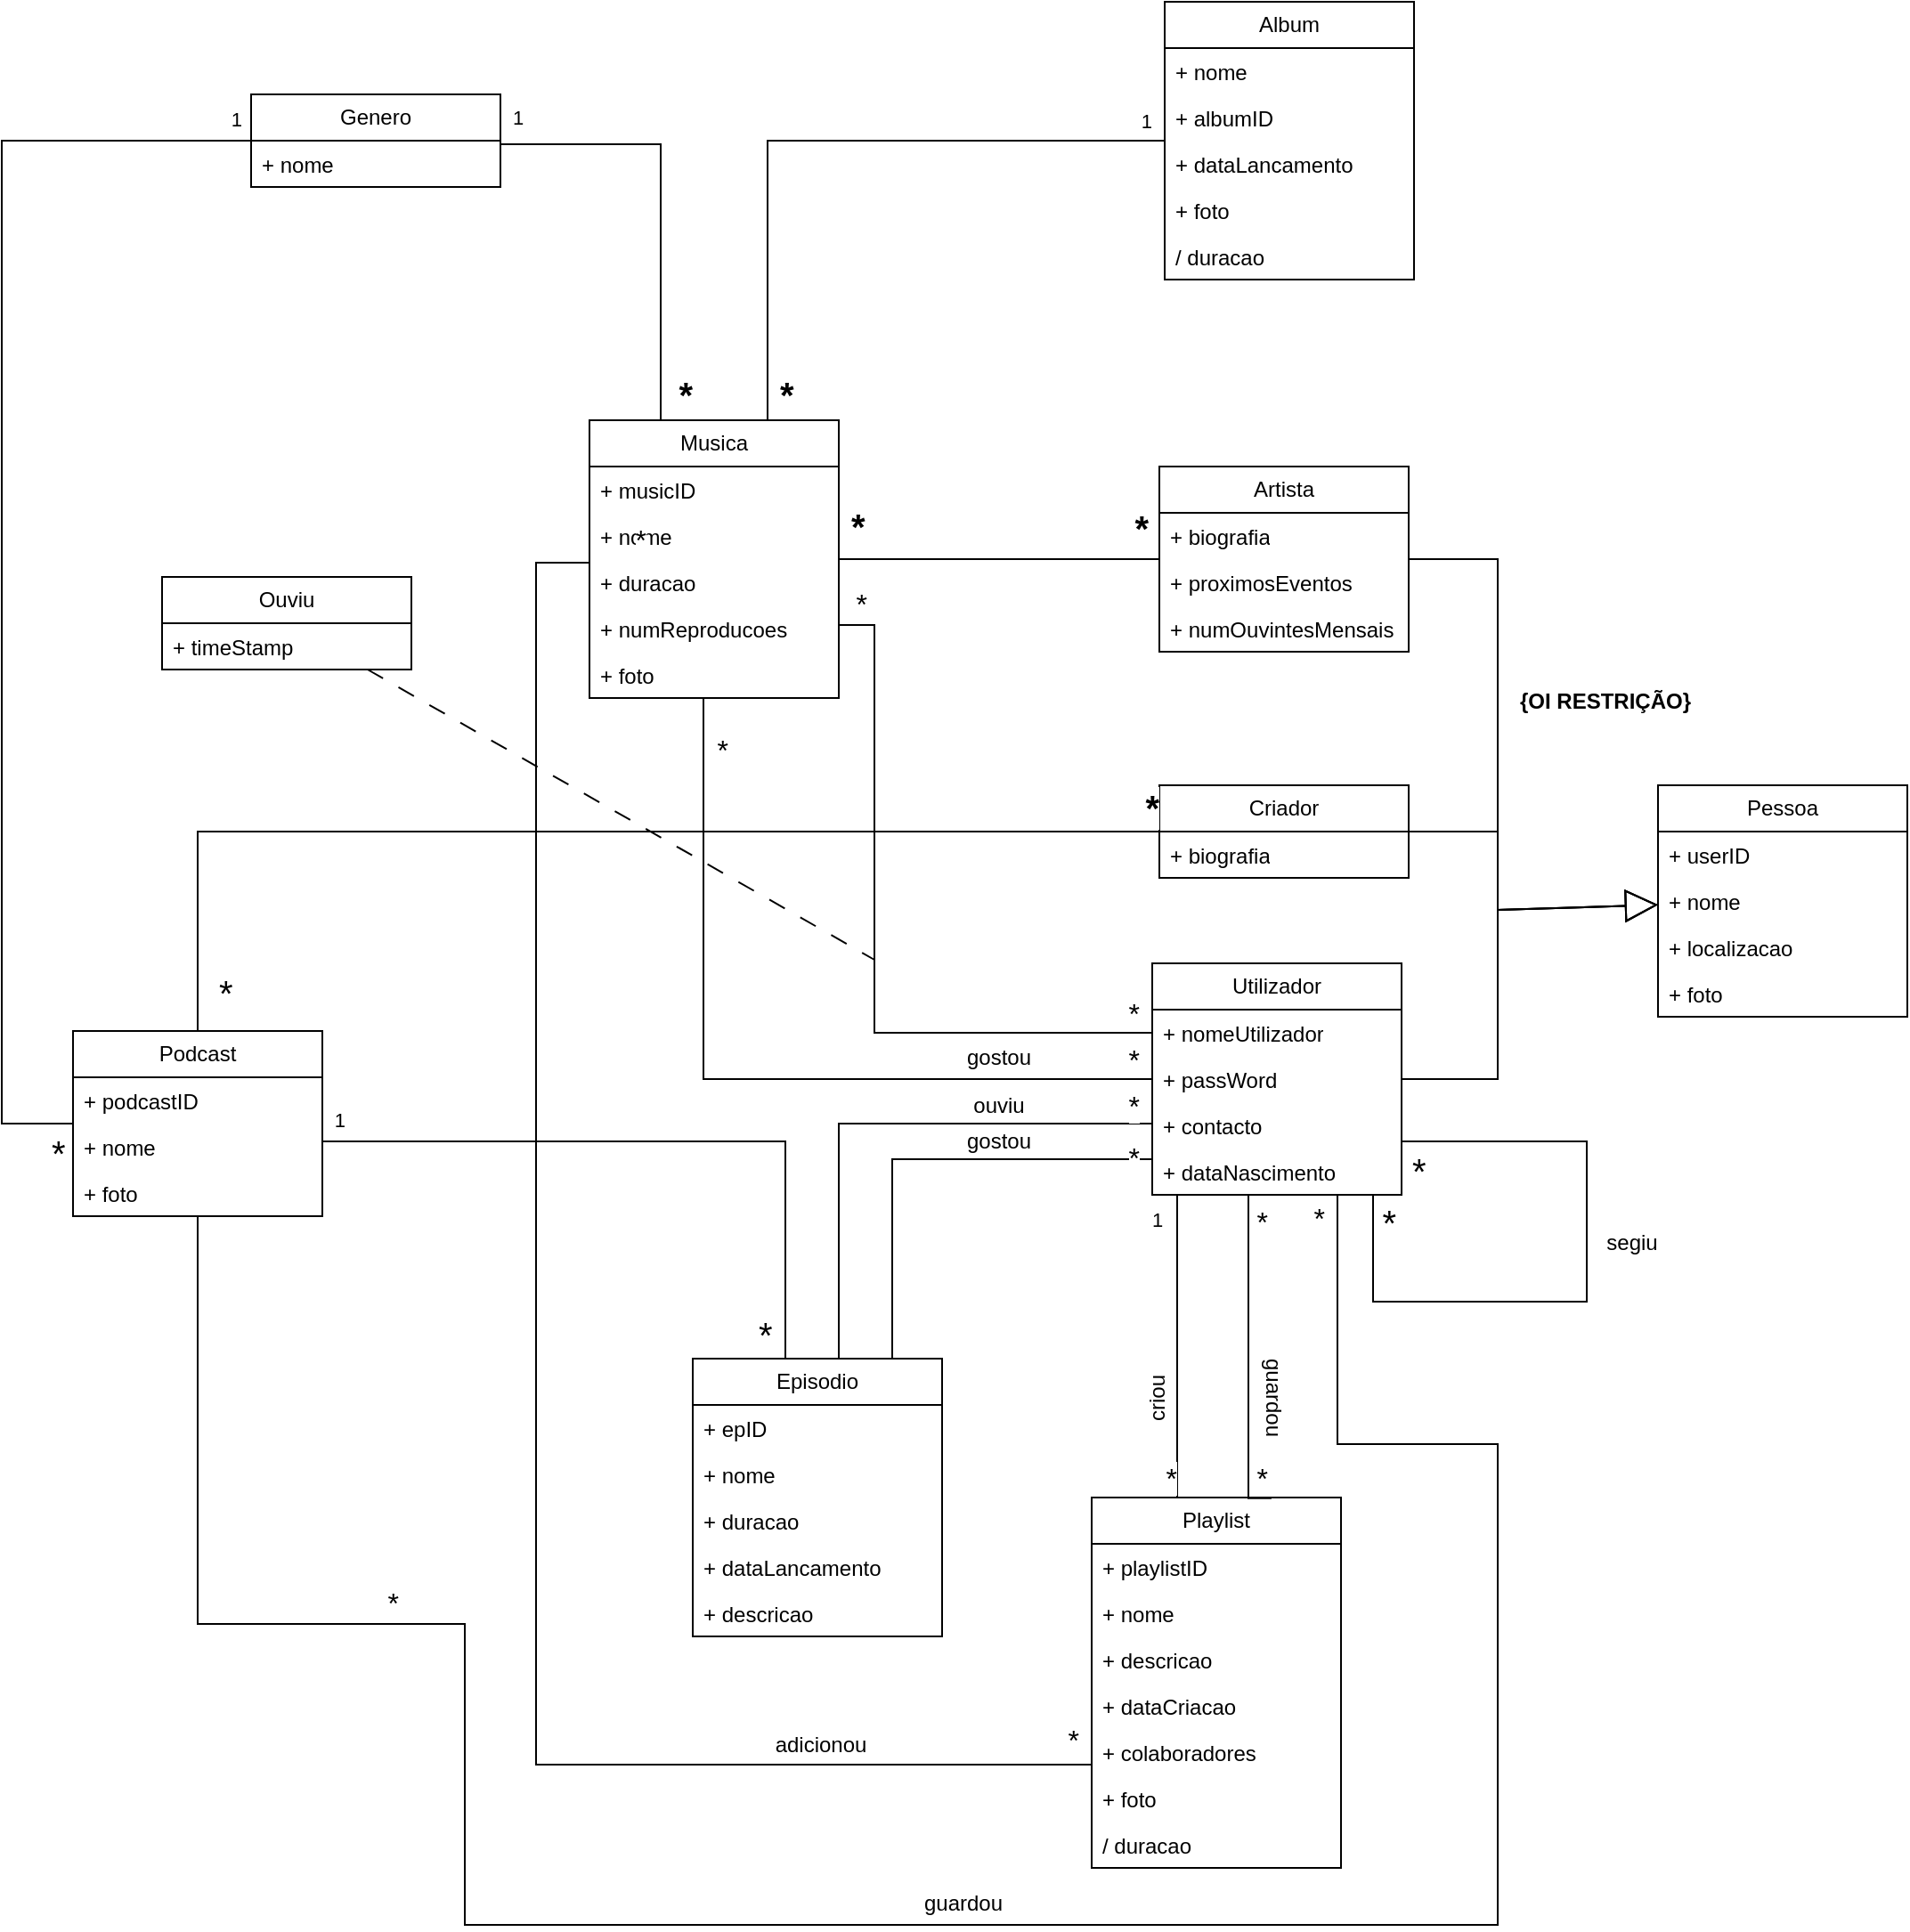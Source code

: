 <mxfile version="24.7.17">
  <diagram name="Page-1" id="JNxZQq6QSESMFC3WA3kJ">
    <mxGraphModel dx="2375" dy="2108" grid="1" gridSize="10" guides="1" tooltips="1" connect="1" arrows="1" fold="1" page="1" pageScale="1" pageWidth="850" pageHeight="1100" math="0" shadow="0">
      <root>
        <mxCell id="0" />
        <mxCell id="1" parent="0" />
        <mxCell id="OnMlO-O9Yx9e1WYlPsAH-1" value="Pessoa" style="swimlane;fontStyle=0;childLayout=stackLayout;horizontal=1;startSize=26;fillColor=none;horizontalStack=0;resizeParent=1;resizeParentMax=0;resizeLast=0;collapsible=1;marginBottom=0;whiteSpace=wrap;html=1;" parent="1" vertex="1">
          <mxGeometry x="190" y="360" width="140" height="130" as="geometry">
            <mxRectangle x="80" y="80" width="90" height="30" as="alternateBounds" />
          </mxGeometry>
        </mxCell>
        <mxCell id="OnMlO-O9Yx9e1WYlPsAH-2" value="+ userID" style="text;strokeColor=none;fillColor=none;align=left;verticalAlign=top;spacingLeft=4;spacingRight=4;overflow=hidden;rotatable=0;points=[[0,0.5],[1,0.5]];portConstraint=eastwest;whiteSpace=wrap;html=1;" parent="OnMlO-O9Yx9e1WYlPsAH-1" vertex="1">
          <mxGeometry y="26" width="140" height="26" as="geometry" />
        </mxCell>
        <mxCell id="OnMlO-O9Yx9e1WYlPsAH-3" value="+ nome" style="text;strokeColor=none;fillColor=none;align=left;verticalAlign=top;spacingLeft=4;spacingRight=4;overflow=hidden;rotatable=0;points=[[0,0.5],[1,0.5]];portConstraint=eastwest;whiteSpace=wrap;html=1;" parent="OnMlO-O9Yx9e1WYlPsAH-1" vertex="1">
          <mxGeometry y="52" width="140" height="26" as="geometry" />
        </mxCell>
        <mxCell id="OnMlO-O9Yx9e1WYlPsAH-4" value="+ localizacao" style="text;strokeColor=none;fillColor=none;align=left;verticalAlign=top;spacingLeft=4;spacingRight=4;overflow=hidden;rotatable=0;points=[[0,0.5],[1,0.5]];portConstraint=eastwest;whiteSpace=wrap;html=1;" parent="OnMlO-O9Yx9e1WYlPsAH-1" vertex="1">
          <mxGeometry y="78" width="140" height="26" as="geometry" />
        </mxCell>
        <mxCell id="F_HFhcNSK4Wd-H_b0RG1-4" value="+ foto" style="text;strokeColor=none;fillColor=none;align=left;verticalAlign=top;spacingLeft=4;spacingRight=4;overflow=hidden;rotatable=0;points=[[0,0.5],[1,0.5]];portConstraint=eastwest;whiteSpace=wrap;html=1;" vertex="1" parent="OnMlO-O9Yx9e1WYlPsAH-1">
          <mxGeometry y="104" width="140" height="26" as="geometry" />
        </mxCell>
        <mxCell id="OnMlO-O9Yx9e1WYlPsAH-7" value="Artista" style="swimlane;fontStyle=0;childLayout=stackLayout;horizontal=1;startSize=26;fillColor=none;horizontalStack=0;resizeParent=1;resizeParentMax=0;resizeLast=0;collapsible=1;marginBottom=0;whiteSpace=wrap;html=1;" parent="1" vertex="1">
          <mxGeometry x="-90" y="181" width="140" height="104" as="geometry" />
        </mxCell>
        <mxCell id="OnMlO-O9Yx9e1WYlPsAH-8" value="+ biografia" style="text;strokeColor=none;fillColor=none;align=left;verticalAlign=top;spacingLeft=4;spacingRight=4;overflow=hidden;rotatable=0;points=[[0,0.5],[1,0.5]];portConstraint=eastwest;whiteSpace=wrap;html=1;" parent="OnMlO-O9Yx9e1WYlPsAH-7" vertex="1">
          <mxGeometry y="26" width="140" height="26" as="geometry" />
        </mxCell>
        <mxCell id="F_HFhcNSK4Wd-H_b0RG1-16" value="+ proximosEventos" style="text;strokeColor=none;fillColor=none;align=left;verticalAlign=top;spacingLeft=4;spacingRight=4;overflow=hidden;rotatable=0;points=[[0,0.5],[1,0.5]];portConstraint=eastwest;whiteSpace=wrap;html=1;" vertex="1" parent="OnMlO-O9Yx9e1WYlPsAH-7">
          <mxGeometry y="52" width="140" height="26" as="geometry" />
        </mxCell>
        <mxCell id="OnMlO-O9Yx9e1WYlPsAH-9" value="+ numOuvintesMensais" style="text;strokeColor=none;fillColor=none;align=left;verticalAlign=top;spacingLeft=4;spacingRight=4;overflow=hidden;rotatable=0;points=[[0,0.5],[1,0.5]];portConstraint=eastwest;whiteSpace=wrap;html=1;" parent="OnMlO-O9Yx9e1WYlPsAH-7" vertex="1">
          <mxGeometry y="78" width="140" height="26" as="geometry" />
        </mxCell>
        <mxCell id="OnMlO-O9Yx9e1WYlPsAH-11" value="Utilizador" style="swimlane;fontStyle=0;childLayout=stackLayout;horizontal=1;startSize=26;fillColor=none;horizontalStack=0;resizeParent=1;resizeParentMax=0;resizeLast=0;collapsible=1;marginBottom=0;whiteSpace=wrap;html=1;" parent="1" vertex="1">
          <mxGeometry x="-94" y="460" width="140" height="130" as="geometry" />
        </mxCell>
        <mxCell id="OnMlO-O9Yx9e1WYlPsAH-12" value="+ nomeUtilizador" style="text;strokeColor=none;fillColor=none;align=left;verticalAlign=top;spacingLeft=4;spacingRight=4;overflow=hidden;rotatable=0;points=[[0,0.5],[1,0.5]];portConstraint=eastwest;whiteSpace=wrap;html=1;" parent="OnMlO-O9Yx9e1WYlPsAH-11" vertex="1">
          <mxGeometry y="26" width="140" height="26" as="geometry" />
        </mxCell>
        <mxCell id="OnMlO-O9Yx9e1WYlPsAH-13" value="+ passWord" style="text;strokeColor=none;fillColor=none;align=left;verticalAlign=top;spacingLeft=4;spacingRight=4;overflow=hidden;rotatable=0;points=[[0,0.5],[1,0.5]];portConstraint=eastwest;whiteSpace=wrap;html=1;" parent="OnMlO-O9Yx9e1WYlPsAH-11" vertex="1">
          <mxGeometry y="52" width="140" height="26" as="geometry" />
        </mxCell>
        <mxCell id="OnMlO-O9Yx9e1WYlPsAH-14" value="+ contacto" style="text;strokeColor=none;fillColor=none;align=left;verticalAlign=top;spacingLeft=4;spacingRight=4;overflow=hidden;rotatable=0;points=[[0,0.5],[1,0.5]];portConstraint=eastwest;whiteSpace=wrap;html=1;" parent="OnMlO-O9Yx9e1WYlPsAH-11" vertex="1">
          <mxGeometry y="78" width="140" height="26" as="geometry" />
        </mxCell>
        <mxCell id="OnMlO-O9Yx9e1WYlPsAH-15" value="+ dataNascimento" style="text;strokeColor=none;fillColor=none;align=left;verticalAlign=top;spacingLeft=4;spacingRight=4;overflow=hidden;rotatable=0;points=[[0,0.5],[1,0.5]];portConstraint=eastwest;whiteSpace=wrap;html=1;" parent="OnMlO-O9Yx9e1WYlPsAH-11" vertex="1">
          <mxGeometry y="104" width="140" height="26" as="geometry" />
        </mxCell>
        <mxCell id="OnMlO-O9Yx9e1WYlPsAH-23" value="" style="endArrow=block;endSize=16;endFill=0;html=1;rounded=0;" parent="1" source="OnMlO-O9Yx9e1WYlPsAH-7" target="OnMlO-O9Yx9e1WYlPsAH-1" edge="1">
          <mxGeometry width="160" relative="1" as="geometry">
            <mxPoint x="60" y="580" as="sourcePoint" />
            <mxPoint x="220" y="580" as="targetPoint" />
            <Array as="points">
              <mxPoint x="100" y="233" />
              <mxPoint x="100" y="430" />
            </Array>
          </mxGeometry>
        </mxCell>
        <mxCell id="OnMlO-O9Yx9e1WYlPsAH-24" value="" style="endArrow=block;endSize=16;endFill=0;html=1;rounded=0;" parent="1" source="OnMlO-O9Yx9e1WYlPsAH-11" target="OnMlO-O9Yx9e1WYlPsAH-1" edge="1">
          <mxGeometry width="160" relative="1" as="geometry">
            <mxPoint x="60" y="369" as="sourcePoint" />
            <mxPoint x="160" y="610" as="targetPoint" />
            <Array as="points">
              <mxPoint x="100" y="525" />
              <mxPoint x="100" y="430" />
            </Array>
          </mxGeometry>
        </mxCell>
        <mxCell id="OnMlO-O9Yx9e1WYlPsAH-48" value="Musica" style="swimlane;fontStyle=0;childLayout=stackLayout;horizontal=1;startSize=26;fillColor=none;horizontalStack=0;resizeParent=1;resizeParentMax=0;resizeLast=0;collapsible=1;marginBottom=0;whiteSpace=wrap;html=1;" parent="1" vertex="1">
          <mxGeometry x="-410" y="155" width="140" height="156" as="geometry" />
        </mxCell>
        <mxCell id="OnMlO-O9Yx9e1WYlPsAH-49" value="+ musicID" style="text;strokeColor=none;fillColor=none;align=left;verticalAlign=top;spacingLeft=4;spacingRight=4;overflow=hidden;rotatable=0;points=[[0,0.5],[1,0.5]];portConstraint=eastwest;whiteSpace=wrap;html=1;" parent="OnMlO-O9Yx9e1WYlPsAH-48" vertex="1">
          <mxGeometry y="26" width="140" height="26" as="geometry" />
        </mxCell>
        <mxCell id="OnMlO-O9Yx9e1WYlPsAH-50" value="+ nome" style="text;strokeColor=none;fillColor=none;align=left;verticalAlign=top;spacingLeft=4;spacingRight=4;overflow=hidden;rotatable=0;points=[[0,0.5],[1,0.5]];portConstraint=eastwest;whiteSpace=wrap;html=1;" parent="OnMlO-O9Yx9e1WYlPsAH-48" vertex="1">
          <mxGeometry y="52" width="140" height="26" as="geometry" />
        </mxCell>
        <mxCell id="OnMlO-O9Yx9e1WYlPsAH-51" value="+ duracao" style="text;strokeColor=none;fillColor=none;align=left;verticalAlign=top;spacingLeft=4;spacingRight=4;overflow=hidden;rotatable=0;points=[[0,0.5],[1,0.5]];portConstraint=eastwest;whiteSpace=wrap;html=1;" parent="OnMlO-O9Yx9e1WYlPsAH-48" vertex="1">
          <mxGeometry y="78" width="140" height="26" as="geometry" />
        </mxCell>
        <mxCell id="OnMlO-O9Yx9e1WYlPsAH-56" value="+ numReproducoes" style="text;strokeColor=none;fillColor=none;align=left;verticalAlign=top;spacingLeft=4;spacingRight=4;overflow=hidden;rotatable=0;points=[[0,0.5],[1,0.5]];portConstraint=eastwest;whiteSpace=wrap;html=1;" parent="OnMlO-O9Yx9e1WYlPsAH-48" vertex="1">
          <mxGeometry y="104" width="140" height="26" as="geometry" />
        </mxCell>
        <mxCell id="F_HFhcNSK4Wd-H_b0RG1-1" value="+ foto" style="text;strokeColor=none;fillColor=none;align=left;verticalAlign=top;spacingLeft=4;spacingRight=4;overflow=hidden;rotatable=0;points=[[0,0.5],[1,0.5]];portConstraint=eastwest;whiteSpace=wrap;html=1;" vertex="1" parent="OnMlO-O9Yx9e1WYlPsAH-48">
          <mxGeometry y="130" width="140" height="26" as="geometry" />
        </mxCell>
        <mxCell id="OnMlO-O9Yx9e1WYlPsAH-52" value="Album" style="swimlane;fontStyle=0;childLayout=stackLayout;horizontal=1;startSize=26;fillColor=none;horizontalStack=0;resizeParent=1;resizeParentMax=0;resizeLast=0;collapsible=1;marginBottom=0;whiteSpace=wrap;html=1;" parent="1" vertex="1">
          <mxGeometry x="-87" y="-80" width="140" height="156" as="geometry" />
        </mxCell>
        <mxCell id="OnMlO-O9Yx9e1WYlPsAH-54" value="+ nome" style="text;strokeColor=none;fillColor=none;align=left;verticalAlign=top;spacingLeft=4;spacingRight=4;overflow=hidden;rotatable=0;points=[[0,0.5],[1,0.5]];portConstraint=eastwest;whiteSpace=wrap;html=1;" parent="OnMlO-O9Yx9e1WYlPsAH-52" vertex="1">
          <mxGeometry y="26" width="140" height="26" as="geometry" />
        </mxCell>
        <mxCell id="OnMlO-O9Yx9e1WYlPsAH-53" value="+ albumID" style="text;strokeColor=none;fillColor=none;align=left;verticalAlign=top;spacingLeft=4;spacingRight=4;overflow=hidden;rotatable=0;points=[[0,0.5],[1,0.5]];portConstraint=eastwest;whiteSpace=wrap;html=1;" parent="OnMlO-O9Yx9e1WYlPsAH-52" vertex="1">
          <mxGeometry y="52" width="140" height="26" as="geometry" />
        </mxCell>
        <mxCell id="OnMlO-O9Yx9e1WYlPsAH-55" value="+ dataLancamento" style="text;strokeColor=none;fillColor=none;align=left;verticalAlign=top;spacingLeft=4;spacingRight=4;overflow=hidden;rotatable=0;points=[[0,0.5],[1,0.5]];portConstraint=eastwest;whiteSpace=wrap;html=1;" parent="OnMlO-O9Yx9e1WYlPsAH-52" vertex="1">
          <mxGeometry y="78" width="140" height="26" as="geometry" />
        </mxCell>
        <mxCell id="F_HFhcNSK4Wd-H_b0RG1-3" value="+ foto" style="text;strokeColor=none;fillColor=none;align=left;verticalAlign=top;spacingLeft=4;spacingRight=4;overflow=hidden;rotatable=0;points=[[0,0.5],[1,0.5]];portConstraint=eastwest;whiteSpace=wrap;html=1;" vertex="1" parent="OnMlO-O9Yx9e1WYlPsAH-52">
          <mxGeometry y="104" width="140" height="26" as="geometry" />
        </mxCell>
        <mxCell id="OnMlO-O9Yx9e1WYlPsAH-57" value="/ duracao" style="text;strokeColor=none;fillColor=none;align=left;verticalAlign=top;spacingLeft=4;spacingRight=4;overflow=hidden;rotatable=0;points=[[0,0.5],[1,0.5]];portConstraint=eastwest;whiteSpace=wrap;html=1;" parent="OnMlO-O9Yx9e1WYlPsAH-52" vertex="1">
          <mxGeometry y="130" width="140" height="26" as="geometry" />
        </mxCell>
        <mxCell id="OnMlO-O9Yx9e1WYlPsAH-65" value="Genero" style="swimlane;fontStyle=0;childLayout=stackLayout;horizontal=1;startSize=26;fillColor=none;horizontalStack=0;resizeParent=1;resizeParentMax=0;resizeLast=0;collapsible=1;marginBottom=0;whiteSpace=wrap;html=1;" parent="1" vertex="1">
          <mxGeometry x="-600" y="-28" width="140" height="52" as="geometry" />
        </mxCell>
        <mxCell id="OnMlO-O9Yx9e1WYlPsAH-66" value="+ nome" style="text;strokeColor=none;fillColor=none;align=left;verticalAlign=top;spacingLeft=4;spacingRight=4;overflow=hidden;rotatable=0;points=[[0,0.5],[1,0.5]];portConstraint=eastwest;whiteSpace=wrap;html=1;" parent="OnMlO-O9Yx9e1WYlPsAH-65" vertex="1">
          <mxGeometry y="26" width="140" height="26" as="geometry" />
        </mxCell>
        <mxCell id="OnMlO-O9Yx9e1WYlPsAH-69" value="" style="endArrow=none;html=1;edgeStyle=orthogonalEdgeStyle;rounded=0;" parent="1" source="OnMlO-O9Yx9e1WYlPsAH-65" target="OnMlO-O9Yx9e1WYlPsAH-48" edge="1">
          <mxGeometry relative="1" as="geometry">
            <mxPoint x="-100" y="60" as="sourcePoint" />
            <mxPoint x="-160" y="235" as="targetPoint" />
            <Array as="points">
              <mxPoint x="-370" />
            </Array>
          </mxGeometry>
        </mxCell>
        <mxCell id="OnMlO-O9Yx9e1WYlPsAH-70" value="1" style="edgeLabel;resizable=0;html=1;align=left;verticalAlign=bottom;" parent="OnMlO-O9Yx9e1WYlPsAH-69" connectable="0" vertex="1">
          <mxGeometry x="-1" relative="1" as="geometry">
            <mxPoint x="5" y="-7" as="offset" />
          </mxGeometry>
        </mxCell>
        <mxCell id="7jccI8i3BzKPVbJU6znn-1" value="" style="endArrow=none;html=1;edgeStyle=orthogonalEdgeStyle;rounded=0;" parent="1" source="OnMlO-O9Yx9e1WYlPsAH-11" target="OnMlO-O9Yx9e1WYlPsAH-48" edge="1">
          <mxGeometry relative="1" as="geometry">
            <mxPoint x="-100" y="530" as="sourcePoint" />
            <mxPoint x="-350" y="300" as="targetPoint" />
            <Array as="points">
              <mxPoint x="-346" y="525" />
            </Array>
          </mxGeometry>
        </mxCell>
        <mxCell id="7jccI8i3BzKPVbJU6znn-12" value="" style="endArrow=none;html=1;edgeStyle=orthogonalEdgeStyle;rounded=0;" parent="1" source="OnMlO-O9Yx9e1WYlPsAH-11" target="OnMlO-O9Yx9e1WYlPsAH-48" edge="1">
          <mxGeometry relative="1" as="geometry">
            <mxPoint x="-90" y="530" as="sourcePoint" />
            <mxPoint x="-240" y="320" as="targetPoint" />
            <Array as="points">
              <mxPoint x="-250" y="499" />
              <mxPoint x="-250" y="270" />
            </Array>
          </mxGeometry>
        </mxCell>
        <mxCell id="7jccI8i3BzKPVbJU6znn-15" value="Ouviu" style="swimlane;fontStyle=0;childLayout=stackLayout;horizontal=1;startSize=26;fillColor=none;horizontalStack=0;resizeParent=1;resizeParentMax=0;resizeLast=0;collapsible=1;marginBottom=0;whiteSpace=wrap;html=1;" parent="1" vertex="1">
          <mxGeometry x="-650" y="243" width="140" height="52" as="geometry" />
        </mxCell>
        <mxCell id="7jccI8i3BzKPVbJU6znn-16" value="+ timeStamp" style="text;strokeColor=none;fillColor=none;align=left;verticalAlign=top;spacingLeft=4;spacingRight=4;overflow=hidden;rotatable=0;points=[[0,0.5],[1,0.5]];portConstraint=eastwest;whiteSpace=wrap;html=1;" parent="7jccI8i3BzKPVbJU6znn-15" vertex="1">
          <mxGeometry y="26" width="140" height="26" as="geometry" />
        </mxCell>
        <mxCell id="7jccI8i3BzKPVbJU6znn-17" value="" style="endArrow=none;startArrow=none;endFill=0;startFill=0;endSize=40;html=1;verticalAlign=bottom;dashed=1;labelBackgroundColor=none;dashPattern=10 10;rounded=0;startSize=0;" parent="1" source="7jccI8i3BzKPVbJU6znn-15" edge="1">
          <mxGeometry width="160" relative="1" as="geometry">
            <mxPoint x="-600" y="356" as="sourcePoint" />
            <mxPoint x="-250" y="458" as="targetPoint" />
          </mxGeometry>
        </mxCell>
        <mxCell id="7jccI8i3BzKPVbJU6znn-18" value="Playlist" style="swimlane;fontStyle=0;childLayout=stackLayout;horizontal=1;startSize=26;fillColor=none;horizontalStack=0;resizeParent=1;resizeParentMax=0;resizeLast=0;collapsible=1;marginBottom=0;whiteSpace=wrap;html=1;" parent="1" vertex="1">
          <mxGeometry x="-128" y="760" width="140" height="208" as="geometry" />
        </mxCell>
        <mxCell id="7jccI8i3BzKPVbJU6znn-19" value="&lt;div&gt;+ playlistID&lt;/div&gt;&lt;div&gt;&lt;br&gt;&lt;/div&gt;" style="text;strokeColor=none;fillColor=none;align=left;verticalAlign=top;spacingLeft=4;spacingRight=4;overflow=hidden;rotatable=0;points=[[0,0.5],[1,0.5]];portConstraint=eastwest;whiteSpace=wrap;html=1;" parent="7jccI8i3BzKPVbJU6znn-18" vertex="1">
          <mxGeometry y="26" width="140" height="26" as="geometry" />
        </mxCell>
        <mxCell id="7jccI8i3BzKPVbJU6znn-20" value="+ nome" style="text;strokeColor=none;fillColor=none;align=left;verticalAlign=top;spacingLeft=4;spacingRight=4;overflow=hidden;rotatable=0;points=[[0,0.5],[1,0.5]];portConstraint=eastwest;whiteSpace=wrap;html=1;" parent="7jccI8i3BzKPVbJU6znn-18" vertex="1">
          <mxGeometry y="52" width="140" height="26" as="geometry" />
        </mxCell>
        <mxCell id="7jccI8i3BzKPVbJU6znn-21" value="+ descricao" style="text;strokeColor=none;fillColor=none;align=left;verticalAlign=top;spacingLeft=4;spacingRight=4;overflow=hidden;rotatable=0;points=[[0,0.5],[1,0.5]];portConstraint=eastwest;whiteSpace=wrap;html=1;" parent="7jccI8i3BzKPVbJU6znn-18" vertex="1">
          <mxGeometry y="78" width="140" height="26" as="geometry" />
        </mxCell>
        <mxCell id="7jccI8i3BzKPVbJU6znn-22" value="+ dataCriacao" style="text;strokeColor=none;fillColor=none;align=left;verticalAlign=top;spacingLeft=4;spacingRight=4;overflow=hidden;rotatable=0;points=[[0,0.5],[1,0.5]];portConstraint=eastwest;whiteSpace=wrap;html=1;" parent="7jccI8i3BzKPVbJU6znn-18" vertex="1">
          <mxGeometry y="104" width="140" height="26" as="geometry" />
        </mxCell>
        <mxCell id="7jccI8i3BzKPVbJU6znn-24" value="+ colaboradores" style="text;strokeColor=none;fillColor=none;align=left;verticalAlign=top;spacingLeft=4;spacingRight=4;overflow=hidden;rotatable=0;points=[[0,0.5],[1,0.5]];portConstraint=eastwest;whiteSpace=wrap;html=1;" parent="7jccI8i3BzKPVbJU6znn-18" vertex="1">
          <mxGeometry y="130" width="140" height="26" as="geometry" />
        </mxCell>
        <mxCell id="F_HFhcNSK4Wd-H_b0RG1-2" value="+ foto" style="text;strokeColor=none;fillColor=none;align=left;verticalAlign=top;spacingLeft=4;spacingRight=4;overflow=hidden;rotatable=0;points=[[0,0.5],[1,0.5]];portConstraint=eastwest;whiteSpace=wrap;html=1;" vertex="1" parent="7jccI8i3BzKPVbJU6znn-18">
          <mxGeometry y="156" width="140" height="26" as="geometry" />
        </mxCell>
        <mxCell id="7jccI8i3BzKPVbJU6znn-23" value="/ duracao" style="text;strokeColor=none;fillColor=none;align=left;verticalAlign=top;spacingLeft=4;spacingRight=4;overflow=hidden;rotatable=0;points=[[0,0.5],[1,0.5]];portConstraint=eastwest;whiteSpace=wrap;html=1;" parent="7jccI8i3BzKPVbJU6znn-18" vertex="1">
          <mxGeometry y="182" width="140" height="26" as="geometry" />
        </mxCell>
        <mxCell id="7jccI8i3BzKPVbJU6znn-28" value="" style="endArrow=none;html=1;edgeStyle=orthogonalEdgeStyle;rounded=0;" parent="1" target="7jccI8i3BzKPVbJU6znn-18" edge="1">
          <mxGeometry relative="1" as="geometry">
            <mxPoint x="-80" y="590" as="sourcePoint" />
            <mxPoint x="-50.0" y="749.198" as="targetPoint" />
            <Array as="points">
              <mxPoint x="-80" y="590" />
            </Array>
          </mxGeometry>
        </mxCell>
        <mxCell id="7jccI8i3BzKPVbJU6znn-29" value="1" style="edgeLabel;resizable=0;html=1;align=left;verticalAlign=bottom;" parent="7jccI8i3BzKPVbJU6znn-28" connectable="0" vertex="1">
          <mxGeometry x="-1" relative="1" as="geometry">
            <mxPoint x="-16" y="22" as="offset" />
          </mxGeometry>
        </mxCell>
        <mxCell id="7jccI8i3BzKPVbJU6znn-34" value="" style="endArrow=none;html=1;edgeStyle=orthogonalEdgeStyle;rounded=0;exitX=0.777;exitY=1.014;exitDx=0;exitDy=0;exitPerimeter=0;entryX=0.721;entryY=0.002;entryDx=0;entryDy=0;entryPerimeter=0;" parent="1" target="7jccI8i3BzKPVbJU6znn-18" edge="1">
          <mxGeometry relative="1" as="geometry">
            <mxPoint x="10.0" y="590.004" as="sourcePoint" />
            <mxPoint x="10.7" y="749.64" as="targetPoint" />
            <Array as="points">
              <mxPoint x="-40" y="590" />
              <mxPoint x="-40" y="760" />
            </Array>
          </mxGeometry>
        </mxCell>
        <mxCell id="7jccI8i3BzKPVbJU6znn-47" value="" style="endArrow=none;html=1;edgeStyle=orthogonalEdgeStyle;rounded=0;" parent="1" source="OnMlO-O9Yx9e1WYlPsAH-48" target="7jccI8i3BzKPVbJU6znn-18" edge="1">
          <mxGeometry relative="1" as="geometry">
            <mxPoint x="-430" y="880" as="sourcePoint" />
            <mxPoint x="-270" y="880" as="targetPoint" />
            <Array as="points">
              <mxPoint x="-440" y="235" />
              <mxPoint x="-440" y="910" />
            </Array>
          </mxGeometry>
        </mxCell>
        <mxCell id="7jccI8i3BzKPVbJU6znn-53" value="Podcast" style="swimlane;fontStyle=0;childLayout=stackLayout;horizontal=1;startSize=26;fillColor=none;horizontalStack=0;resizeParent=1;resizeParentMax=0;resizeLast=0;collapsible=1;marginBottom=0;whiteSpace=wrap;html=1;" parent="1" vertex="1">
          <mxGeometry x="-700" y="498" width="140" height="104" as="geometry" />
        </mxCell>
        <mxCell id="7jccI8i3BzKPVbJU6znn-56" value="+ podcastID" style="text;strokeColor=none;fillColor=none;align=left;verticalAlign=top;spacingLeft=4;spacingRight=4;overflow=hidden;rotatable=0;points=[[0,0.5],[1,0.5]];portConstraint=eastwest;whiteSpace=wrap;html=1;" parent="7jccI8i3BzKPVbJU6znn-53" vertex="1">
          <mxGeometry y="26" width="140" height="26" as="geometry" />
        </mxCell>
        <mxCell id="7jccI8i3BzKPVbJU6znn-55" value="+ nome" style="text;strokeColor=none;fillColor=none;align=left;verticalAlign=top;spacingLeft=4;spacingRight=4;overflow=hidden;rotatable=0;points=[[0,0.5],[1,0.5]];portConstraint=eastwest;whiteSpace=wrap;html=1;" parent="7jccI8i3BzKPVbJU6znn-53" vertex="1">
          <mxGeometry y="52" width="140" height="26" as="geometry" />
        </mxCell>
        <mxCell id="7jccI8i3BzKPVbJU6znn-54" value="+ foto" style="text;strokeColor=none;fillColor=none;align=left;verticalAlign=top;spacingLeft=4;spacingRight=4;overflow=hidden;rotatable=0;points=[[0,0.5],[1,0.5]];portConstraint=eastwest;whiteSpace=wrap;html=1;" parent="7jccI8i3BzKPVbJU6znn-53" vertex="1">
          <mxGeometry y="78" width="140" height="26" as="geometry" />
        </mxCell>
        <mxCell id="7jccI8i3BzKPVbJU6znn-57" value="Episodio" style="swimlane;fontStyle=0;childLayout=stackLayout;horizontal=1;startSize=26;fillColor=none;horizontalStack=0;resizeParent=1;resizeParentMax=0;resizeLast=0;collapsible=1;marginBottom=0;whiteSpace=wrap;html=1;" parent="1" vertex="1">
          <mxGeometry x="-352" y="682" width="140" height="156" as="geometry" />
        </mxCell>
        <mxCell id="7jccI8i3BzKPVbJU6znn-58" value="+ epID" style="text;strokeColor=none;fillColor=none;align=left;verticalAlign=top;spacingLeft=4;spacingRight=4;overflow=hidden;rotatable=0;points=[[0,0.5],[1,0.5]];portConstraint=eastwest;whiteSpace=wrap;html=1;" parent="7jccI8i3BzKPVbJU6znn-57" vertex="1">
          <mxGeometry y="26" width="140" height="26" as="geometry" />
        </mxCell>
        <mxCell id="7jccI8i3BzKPVbJU6znn-59" value="+ nome" style="text;strokeColor=none;fillColor=none;align=left;verticalAlign=top;spacingLeft=4;spacingRight=4;overflow=hidden;rotatable=0;points=[[0,0.5],[1,0.5]];portConstraint=eastwest;whiteSpace=wrap;html=1;" parent="7jccI8i3BzKPVbJU6znn-57" vertex="1">
          <mxGeometry y="52" width="140" height="26" as="geometry" />
        </mxCell>
        <mxCell id="7jccI8i3BzKPVbJU6znn-60" value="+ duracao" style="text;strokeColor=none;fillColor=none;align=left;verticalAlign=top;spacingLeft=4;spacingRight=4;overflow=hidden;rotatable=0;points=[[0,0.5],[1,0.5]];portConstraint=eastwest;whiteSpace=wrap;html=1;" parent="7jccI8i3BzKPVbJU6znn-57" vertex="1">
          <mxGeometry y="78" width="140" height="26" as="geometry" />
        </mxCell>
        <mxCell id="F_HFhcNSK4Wd-H_b0RG1-5" value="+ dataLancamento" style="text;strokeColor=none;fillColor=none;align=left;verticalAlign=top;spacingLeft=4;spacingRight=4;overflow=hidden;rotatable=0;points=[[0,0.5],[1,0.5]];portConstraint=eastwest;whiteSpace=wrap;html=1;" vertex="1" parent="7jccI8i3BzKPVbJU6znn-57">
          <mxGeometry y="104" width="140" height="26" as="geometry" />
        </mxCell>
        <mxCell id="F_HFhcNSK4Wd-H_b0RG1-6" value="+ descricao" style="text;strokeColor=none;fillColor=none;align=left;verticalAlign=top;spacingLeft=4;spacingRight=4;overflow=hidden;rotatable=0;points=[[0,0.5],[1,0.5]];portConstraint=eastwest;whiteSpace=wrap;html=1;" vertex="1" parent="7jccI8i3BzKPVbJU6znn-57">
          <mxGeometry y="130" width="140" height="26" as="geometry" />
        </mxCell>
        <mxCell id="7jccI8i3BzKPVbJU6znn-65" value="" style="endArrow=none;html=1;edgeStyle=orthogonalEdgeStyle;rounded=0;" parent="1" source="7jccI8i3BzKPVbJU6znn-57" target="OnMlO-O9Yx9e1WYlPsAH-11" edge="1">
          <mxGeometry relative="1" as="geometry">
            <mxPoint x="-310" y="560" as="sourcePoint" />
            <mxPoint x="-150" y="560" as="targetPoint" />
            <Array as="points">
              <mxPoint x="-270" y="550" />
            </Array>
          </mxGeometry>
        </mxCell>
        <mxCell id="7jccI8i3BzKPVbJU6znn-68" value="" style="endArrow=none;html=1;edgeStyle=orthogonalEdgeStyle;rounded=0;" parent="1" source="7jccI8i3BzKPVbJU6znn-57" target="OnMlO-O9Yx9e1WYlPsAH-11" edge="1">
          <mxGeometry relative="1" as="geometry">
            <mxPoint x="-519" y="561" as="sourcePoint" />
            <mxPoint x="-80" y="561" as="targetPoint" />
            <Array as="points">
              <mxPoint x="-240" y="570" />
            </Array>
          </mxGeometry>
        </mxCell>
        <mxCell id="7jccI8i3BzKPVbJU6znn-71" value="" style="endArrow=none;html=1;edgeStyle=orthogonalEdgeStyle;rounded=0;" parent="1" source="7jccI8i3BzKPVbJU6znn-53" target="OnMlO-O9Yx9e1WYlPsAH-11" edge="1">
          <mxGeometry relative="1" as="geometry">
            <mxPoint x="-509" y="820.5" as="sourcePoint" />
            <mxPoint x="-70" y="820.5" as="targetPoint" />
            <Array as="points">
              <mxPoint x="-630" y="831" />
              <mxPoint x="-480" y="831" />
              <mxPoint x="-480" y="1000" />
              <mxPoint x="100" y="1000" />
              <mxPoint x="100" y="730" />
              <mxPoint x="10" y="730" />
            </Array>
          </mxGeometry>
        </mxCell>
        <mxCell id="7jccI8i3BzKPVbJU6znn-79" value="guardou" style="text;html=1;align=center;verticalAlign=middle;whiteSpace=wrap;rounded=0;" parent="1" vertex="1">
          <mxGeometry x="-230" y="973" width="60" height="30" as="geometry" />
        </mxCell>
        <mxCell id="7jccI8i3BzKPVbJU6znn-80" value="gostou" style="text;html=1;align=center;verticalAlign=middle;whiteSpace=wrap;rounded=0;" parent="1" vertex="1">
          <mxGeometry x="-210" y="545" width="60" height="30" as="geometry" />
        </mxCell>
        <mxCell id="7jccI8i3BzKPVbJU6znn-81" value="ouviu" style="text;html=1;align=center;verticalAlign=middle;whiteSpace=wrap;rounded=0;" parent="1" vertex="1">
          <mxGeometry x="-210" y="525" width="60" height="30" as="geometry" />
        </mxCell>
        <mxCell id="7jccI8i3BzKPVbJU6znn-85" value="gostou" style="text;html=1;align=center;verticalAlign=middle;whiteSpace=wrap;rounded=0;" parent="1" vertex="1">
          <mxGeometry x="-210" y="498" width="60" height="30" as="geometry" />
        </mxCell>
        <mxCell id="7jccI8i3BzKPVbJU6znn-90" value="criou" style="text;html=1;align=center;verticalAlign=middle;whiteSpace=wrap;rounded=0;rotation=-90;" parent="1" vertex="1">
          <mxGeometry x="-121" y="689" width="60" height="30" as="geometry" />
        </mxCell>
        <mxCell id="7jccI8i3BzKPVbJU6znn-91" value="guardou" style="text;html=1;align=center;verticalAlign=middle;whiteSpace=wrap;rounded=0;rotation=90;" parent="1" vertex="1">
          <mxGeometry x="-56" y="689" width="60" height="30" as="geometry" />
        </mxCell>
        <mxCell id="7jccI8i3BzKPVbJU6znn-99" value="adicionou" style="text;html=1;align=center;verticalAlign=middle;whiteSpace=wrap;rounded=0;" parent="1" vertex="1">
          <mxGeometry x="-310" y="884" width="60" height="30" as="geometry" />
        </mxCell>
        <mxCell id="7jccI8i3BzKPVbJU6znn-105" value="&lt;font size=&quot;1&quot;&gt;&lt;sub style=&quot;font-size: 16px;&quot;&gt;*&lt;/sub&gt;&lt;/font&gt;" style="edgeLabel;resizable=0;html=1;align=right;verticalAlign=bottom;" parent="1" connectable="0" vertex="1">
          <mxGeometry x="-101" y="499.001" as="geometry" />
        </mxCell>
        <mxCell id="7jccI8i3BzKPVbJU6znn-106" value="&lt;font size=&quot;1&quot;&gt;&lt;sub style=&quot;font-size: 16px;&quot;&gt;*&lt;/sub&gt;&lt;/font&gt;" style="edgeLabel;resizable=0;html=1;align=right;verticalAlign=bottom;" parent="1" connectable="0" vertex="1">
          <mxGeometry x="-254" y="269.001" as="geometry" />
        </mxCell>
        <mxCell id="7jccI8i3BzKPVbJU6znn-107" value="&lt;font size=&quot;1&quot;&gt;&lt;sub style=&quot;font-size: 16px;&quot;&gt;*&lt;/sub&gt;&lt;/font&gt;" style="edgeLabel;resizable=0;html=1;align=right;verticalAlign=bottom;" parent="1" connectable="0" vertex="1">
          <mxGeometry x="-101" y="525.001" as="geometry" />
        </mxCell>
        <mxCell id="7jccI8i3BzKPVbJU6znn-108" value="&lt;font size=&quot;1&quot;&gt;&lt;sub style=&quot;font-size: 16px;&quot;&gt;*&lt;/sub&gt;&lt;/font&gt;" style="edgeLabel;resizable=0;html=1;align=right;verticalAlign=bottom;" parent="1" connectable="0" vertex="1">
          <mxGeometry x="-332" y="351.001" as="geometry" />
        </mxCell>
        <mxCell id="7jccI8i3BzKPVbJU6znn-110" value="&lt;font size=&quot;1&quot;&gt;&lt;sub style=&quot;font-size: 16px;&quot;&gt;*&lt;/sub&gt;&lt;/font&gt;" style="edgeLabel;resizable=0;html=1;align=right;verticalAlign=bottom;" parent="1" connectable="0" vertex="1">
          <mxGeometry x="-101" y="551.001" as="geometry" />
        </mxCell>
        <mxCell id="7jccI8i3BzKPVbJU6znn-111" value="&lt;font size=&quot;1&quot;&gt;&lt;sub style=&quot;font-size: 16px;&quot;&gt;*&lt;/sub&gt;&lt;/font&gt;" style="edgeLabel;resizable=0;html=1;align=right;verticalAlign=bottom;" parent="1" connectable="0" vertex="1">
          <mxGeometry x="-101" y="580.001" as="geometry" />
        </mxCell>
        <mxCell id="7jccI8i3BzKPVbJU6znn-115" value="&lt;font size=&quot;1&quot;&gt;&lt;sub style=&quot;font-size: 16px;&quot;&gt;*&lt;/sub&gt;&lt;/font&gt;" style="edgeLabel;resizable=0;html=1;align=right;verticalAlign=bottom;" parent="1" connectable="0" vertex="1">
          <mxGeometry x="-80" y="760.001" as="geometry" />
        </mxCell>
        <mxCell id="7jccI8i3BzKPVbJU6znn-116" value="&lt;font size=&quot;1&quot;&gt;&lt;sub style=&quot;font-size: 16px;&quot;&gt;*&lt;/sub&gt;&lt;/font&gt;" style="edgeLabel;resizable=0;html=1;align=right;verticalAlign=bottom;" parent="1" connectable="0" vertex="1">
          <mxGeometry x="-29" y="616.001" as="geometry" />
        </mxCell>
        <mxCell id="7jccI8i3BzKPVbJU6znn-117" value="&lt;font size=&quot;1&quot;&gt;&lt;sub style=&quot;font-size: 16px;&quot;&gt;*&lt;/sub&gt;&lt;/font&gt;" style="edgeLabel;resizable=0;html=1;align=right;verticalAlign=bottom;" parent="1" connectable="0" vertex="1">
          <mxGeometry x="-29" y="760.001" as="geometry" />
        </mxCell>
        <mxCell id="7jccI8i3BzKPVbJU6znn-119" value="&lt;font size=&quot;1&quot;&gt;&lt;sub style=&quot;font-size: 16px;&quot;&gt;*&lt;/sub&gt;&lt;/font&gt;" style="edgeLabel;resizable=0;html=1;align=right;verticalAlign=bottom;" parent="1" connectable="0" vertex="1">
          <mxGeometry x="-517" y="830.001" as="geometry" />
        </mxCell>
        <mxCell id="7jccI8i3BzKPVbJU6znn-120" value="&lt;font size=&quot;1&quot;&gt;&lt;sub style=&quot;font-size: 16px;&quot;&gt;*&lt;/sub&gt;&lt;/font&gt;" style="edgeLabel;resizable=0;html=1;align=right;verticalAlign=bottom;" parent="1" connectable="0" vertex="1">
          <mxGeometry x="3" y="614.001" as="geometry" />
        </mxCell>
        <mxCell id="7jccI8i3BzKPVbJU6znn-121" value="&lt;font size=&quot;1&quot;&gt;&lt;sub style=&quot;font-size: 16px;&quot;&gt;*&lt;/sub&gt;&lt;/font&gt;" style="edgeLabel;resizable=0;html=1;align=right;verticalAlign=bottom;" parent="1" connectable="0" vertex="1">
          <mxGeometry x="-135" y="907.001" as="geometry" />
        </mxCell>
        <mxCell id="7jccI8i3BzKPVbJU6znn-123" value="&lt;font size=&quot;1&quot;&gt;&lt;sub style=&quot;font-size: 16px;&quot;&gt;*&lt;/sub&gt;&lt;/font&gt;" style="edgeLabel;resizable=0;html=1;align=right;verticalAlign=bottom;" parent="1" connectable="0" vertex="1">
          <mxGeometry x="-378" y="233.001" as="geometry" />
        </mxCell>
        <mxCell id="7jccI8i3BzKPVbJU6znn-124" value="&lt;b&gt;&lt;font size=&quot;1&quot;&gt;&lt;sub style=&quot;font-size: 20px;&quot;&gt;*&lt;/sub&gt;&lt;/font&gt;&lt;/b&gt;" style="edgeLabel;resizable=0;html=1;align=right;verticalAlign=bottom;" parent="1" connectable="0" vertex="1">
          <mxGeometry x="-352" y="154.001" as="geometry" />
        </mxCell>
        <mxCell id="F_HFhcNSK4Wd-H_b0RG1-7" value="" style="endArrow=none;html=1;edgeStyle=orthogonalEdgeStyle;rounded=0;" edge="1" parent="1" source="7jccI8i3BzKPVbJU6znn-57" target="7jccI8i3BzKPVbJU6znn-53">
          <mxGeometry relative="1" as="geometry">
            <mxPoint x="-760" y="700" as="sourcePoint" />
            <mxPoint x="-600" y="700" as="targetPoint" />
            <Array as="points">
              <mxPoint x="-300" y="560" />
            </Array>
          </mxGeometry>
        </mxCell>
        <mxCell id="F_HFhcNSK4Wd-H_b0RG1-8" value="&lt;font style=&quot;font-size: 20px;&quot;&gt;*&lt;/font&gt;" style="edgeLabel;resizable=0;html=1;align=left;verticalAlign=bottom;" connectable="0" vertex="1" parent="F_HFhcNSK4Wd-H_b0RG1-7">
          <mxGeometry x="-1" relative="1" as="geometry">
            <mxPoint x="-17" as="offset" />
          </mxGeometry>
        </mxCell>
        <mxCell id="F_HFhcNSK4Wd-H_b0RG1-9" value="1" style="edgeLabel;resizable=0;html=1;align=right;verticalAlign=bottom;" connectable="0" vertex="1" parent="F_HFhcNSK4Wd-H_b0RG1-7">
          <mxGeometry x="1" relative="1" as="geometry">
            <mxPoint x="13" y="-4" as="offset" />
          </mxGeometry>
        </mxCell>
        <mxCell id="F_HFhcNSK4Wd-H_b0RG1-12" value="Criador" style="swimlane;fontStyle=0;childLayout=stackLayout;horizontal=1;startSize=26;fillColor=none;horizontalStack=0;resizeParent=1;resizeParentMax=0;resizeLast=0;collapsible=1;marginBottom=0;whiteSpace=wrap;html=1;" vertex="1" parent="1">
          <mxGeometry x="-90" y="360" width="140" height="52" as="geometry" />
        </mxCell>
        <mxCell id="F_HFhcNSK4Wd-H_b0RG1-13" value="+ biografia" style="text;strokeColor=none;fillColor=none;align=left;verticalAlign=top;spacingLeft=4;spacingRight=4;overflow=hidden;rotatable=0;points=[[0,0.5],[1,0.5]];portConstraint=eastwest;whiteSpace=wrap;html=1;" vertex="1" parent="F_HFhcNSK4Wd-H_b0RG1-12">
          <mxGeometry y="26" width="140" height="26" as="geometry" />
        </mxCell>
        <mxCell id="F_HFhcNSK4Wd-H_b0RG1-17" value="" style="endArrow=none;html=1;edgeStyle=orthogonalEdgeStyle;rounded=0;" edge="1" parent="1" source="OnMlO-O9Yx9e1WYlPsAH-48" target="OnMlO-O9Yx9e1WYlPsAH-7">
          <mxGeometry relative="1" as="geometry">
            <mxPoint x="-250" y="150" as="sourcePoint" />
            <mxPoint x="-90" y="150" as="targetPoint" />
          </mxGeometry>
        </mxCell>
        <mxCell id="F_HFhcNSK4Wd-H_b0RG1-18" value="&lt;font style=&quot;font-size: 20px;&quot;&gt;&lt;b&gt;*&lt;/b&gt;&lt;/font&gt;" style="edgeLabel;resizable=0;html=1;align=left;verticalAlign=bottom;" connectable="0" vertex="1" parent="F_HFhcNSK4Wd-H_b0RG1-17">
          <mxGeometry x="-1" relative="1" as="geometry">
            <mxPoint x="5" y="-5" as="offset" />
          </mxGeometry>
        </mxCell>
        <mxCell id="F_HFhcNSK4Wd-H_b0RG1-19" value="&lt;font style=&quot;font-size: 20px;&quot;&gt;&lt;b&gt;*&lt;/b&gt;&lt;/font&gt;" style="edgeLabel;resizable=0;html=1;align=right;verticalAlign=bottom;" connectable="0" vertex="1" parent="F_HFhcNSK4Wd-H_b0RG1-17">
          <mxGeometry x="1" relative="1" as="geometry">
            <mxPoint x="-6" y="-4" as="offset" />
          </mxGeometry>
        </mxCell>
        <mxCell id="F_HFhcNSK4Wd-H_b0RG1-20" value="" style="endArrow=none;html=1;edgeStyle=orthogonalEdgeStyle;rounded=0;" edge="1" parent="1" source="OnMlO-O9Yx9e1WYlPsAH-48" target="OnMlO-O9Yx9e1WYlPsAH-52">
          <mxGeometry relative="1" as="geometry">
            <mxPoint x="-330" y="-90" as="sourcePoint" />
            <mxPoint x="-170" y="-90" as="targetPoint" />
            <Array as="points">
              <mxPoint x="-310" y="-2" />
            </Array>
          </mxGeometry>
        </mxCell>
        <mxCell id="F_HFhcNSK4Wd-H_b0RG1-21" value="&lt;font style=&quot;font-size: 20px;&quot;&gt;&lt;b&gt;*&lt;/b&gt;&lt;/font&gt;" style="edgeLabel;resizable=0;html=1;align=left;verticalAlign=bottom;" connectable="0" vertex="1" parent="F_HFhcNSK4Wd-H_b0RG1-20">
          <mxGeometry x="-1" relative="1" as="geometry">
            <mxPoint x="5" y="-1" as="offset" />
          </mxGeometry>
        </mxCell>
        <mxCell id="F_HFhcNSK4Wd-H_b0RG1-22" value="1" style="edgeLabel;resizable=0;html=1;align=right;verticalAlign=bottom;" connectable="0" vertex="1" parent="F_HFhcNSK4Wd-H_b0RG1-20">
          <mxGeometry x="1" relative="1" as="geometry">
            <mxPoint x="-7" y="-3" as="offset" />
          </mxGeometry>
        </mxCell>
        <mxCell id="F_HFhcNSK4Wd-H_b0RG1-23" value="" style="endArrow=none;html=1;edgeStyle=orthogonalEdgeStyle;rounded=0;" edge="1" parent="1" source="7jccI8i3BzKPVbJU6znn-53" target="F_HFhcNSK4Wd-H_b0RG1-12">
          <mxGeometry relative="1" as="geometry">
            <mxPoint x="-670" y="440" as="sourcePoint" />
            <mxPoint x="-510" y="440" as="targetPoint" />
            <Array as="points">
              <mxPoint x="-630" y="386" />
            </Array>
          </mxGeometry>
        </mxCell>
        <mxCell id="F_HFhcNSK4Wd-H_b0RG1-24" value="&lt;font style=&quot;font-size: 20px;&quot;&gt;*&lt;/font&gt;" style="edgeLabel;resizable=0;html=1;align=left;verticalAlign=bottom;" connectable="0" vertex="1" parent="F_HFhcNSK4Wd-H_b0RG1-23">
          <mxGeometry x="-1" relative="1" as="geometry">
            <mxPoint x="10" y="-8" as="offset" />
          </mxGeometry>
        </mxCell>
        <mxCell id="F_HFhcNSK4Wd-H_b0RG1-25" value="&lt;font style=&quot;font-size: 20px;&quot;&gt;&lt;b&gt;*&lt;/b&gt;&lt;/font&gt;" style="edgeLabel;resizable=0;html=1;align=right;verticalAlign=bottom;" connectable="0" vertex="1" parent="F_HFhcNSK4Wd-H_b0RG1-23">
          <mxGeometry x="1" relative="1" as="geometry" />
        </mxCell>
        <mxCell id="F_HFhcNSK4Wd-H_b0RG1-26" value="" style="endArrow=block;endSize=16;endFill=0;html=1;rounded=0;" edge="1" parent="1" source="F_HFhcNSK4Wd-H_b0RG1-12" target="OnMlO-O9Yx9e1WYlPsAH-1">
          <mxGeometry x="0.028" y="-20" width="160" relative="1" as="geometry">
            <mxPoint x="190" y="280" as="sourcePoint" />
            <mxPoint x="350" y="280" as="targetPoint" />
            <Array as="points">
              <mxPoint x="100" y="386" />
              <mxPoint x="100" y="430" />
            </Array>
            <mxPoint as="offset" />
          </mxGeometry>
        </mxCell>
        <mxCell id="F_HFhcNSK4Wd-H_b0RG1-27" value="" style="endArrow=none;html=1;edgeStyle=orthogonalEdgeStyle;rounded=0;" edge="1" parent="1" source="OnMlO-O9Yx9e1WYlPsAH-11" target="OnMlO-O9Yx9e1WYlPsAH-11">
          <mxGeometry relative="1" as="geometry">
            <mxPoint x="200" y="617" as="sourcePoint" />
            <mxPoint x="360" y="617" as="targetPoint" />
            <Array as="points">
              <mxPoint x="150" y="560" />
              <mxPoint x="150" y="650" />
              <mxPoint x="30" y="650" />
            </Array>
          </mxGeometry>
        </mxCell>
        <mxCell id="F_HFhcNSK4Wd-H_b0RG1-28" value="&lt;font style=&quot;font-size: 20px;&quot;&gt;*&lt;/font&gt;" style="edgeLabel;resizable=0;html=1;align=left;verticalAlign=bottom;" connectable="0" vertex="1" parent="F_HFhcNSK4Wd-H_b0RG1-27">
          <mxGeometry x="-1" relative="1" as="geometry">
            <mxPoint x="4" y="30" as="offset" />
          </mxGeometry>
        </mxCell>
        <mxCell id="F_HFhcNSK4Wd-H_b0RG1-29" value="&lt;font style=&quot;font-size: 20px;&quot;&gt;*&lt;/font&gt;" style="edgeLabel;resizable=0;html=1;align=right;verticalAlign=bottom;" connectable="0" vertex="1" parent="F_HFhcNSK4Wd-H_b0RG1-27">
          <mxGeometry x="1" relative="1" as="geometry">
            <mxPoint x="13" y="29" as="offset" />
          </mxGeometry>
        </mxCell>
        <mxCell id="F_HFhcNSK4Wd-H_b0RG1-34" value="segiu" style="text;html=1;align=center;verticalAlign=middle;resizable=0;points=[];autosize=1;strokeColor=none;fillColor=none;" vertex="1" parent="1">
          <mxGeometry x="150" y="602" width="50" height="30" as="geometry" />
        </mxCell>
        <mxCell id="F_HFhcNSK4Wd-H_b0RG1-35" value="" style="endArrow=none;html=1;edgeStyle=orthogonalEdgeStyle;rounded=0;" edge="1" parent="1" source="7jccI8i3BzKPVbJU6znn-53" target="OnMlO-O9Yx9e1WYlPsAH-65">
          <mxGeometry relative="1" as="geometry">
            <mxPoint x="-720" y="150" as="sourcePoint" />
            <mxPoint x="-560" y="150" as="targetPoint" />
            <Array as="points">
              <mxPoint x="-740" y="550" />
              <mxPoint x="-740" y="-2" />
            </Array>
          </mxGeometry>
        </mxCell>
        <mxCell id="F_HFhcNSK4Wd-H_b0RG1-36" value="&lt;font style=&quot;font-size: 20px;&quot;&gt;*&lt;/font&gt;" style="edgeLabel;resizable=0;html=1;align=left;verticalAlign=bottom;" connectable="0" vertex="1" parent="F_HFhcNSK4Wd-H_b0RG1-35">
          <mxGeometry x="-1" relative="1" as="geometry">
            <mxPoint x="-14" y="30" as="offset" />
          </mxGeometry>
        </mxCell>
        <mxCell id="F_HFhcNSK4Wd-H_b0RG1-37" value="1" style="edgeLabel;resizable=0;html=1;align=right;verticalAlign=bottom;" connectable="0" vertex="1" parent="F_HFhcNSK4Wd-H_b0RG1-35">
          <mxGeometry x="1" relative="1" as="geometry">
            <mxPoint x="-5" y="-4" as="offset" />
          </mxGeometry>
        </mxCell>
        <mxCell id="F_HFhcNSK4Wd-H_b0RG1-40" value="{OI RESTRIÇÃO}" style="text;align=center;fontStyle=1;verticalAlign=middle;spacingLeft=3;spacingRight=3;strokeColor=none;rotatable=0;points=[[0,0.5],[1,0.5]];portConstraint=eastwest;html=1;" vertex="1" parent="1">
          <mxGeometry x="120" y="300" width="80" height="26" as="geometry" />
        </mxCell>
      </root>
    </mxGraphModel>
  </diagram>
</mxfile>
